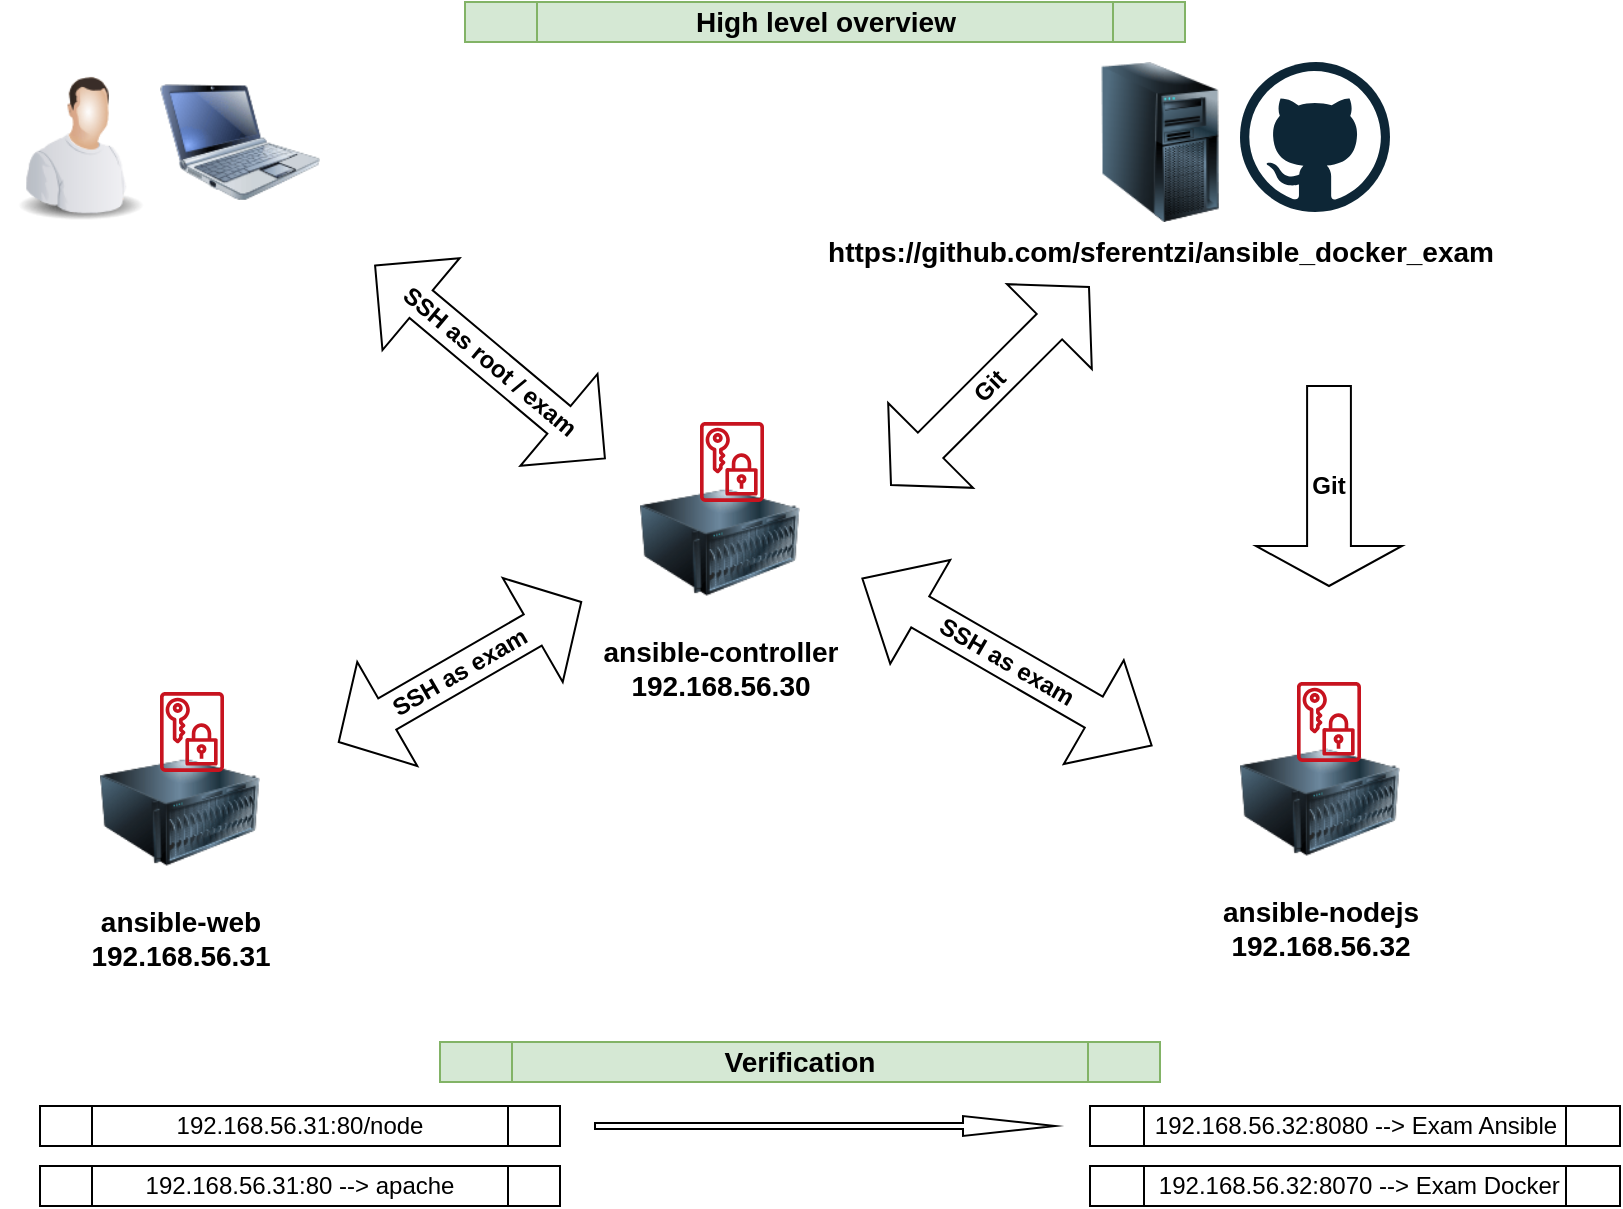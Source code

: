 <mxfile version="12.3.3" type="github" pages="1">
  <diagram id="L1c6QgTKYNoORSt2MQud" name="Page-1">
    <mxGraphModel dx="1182" dy="761" grid="1" gridSize="10" guides="1" tooltips="1" connect="1" arrows="1" fold="1" page="1" pageScale="1" pageWidth="850" pageHeight="1100" math="0" shadow="0">
      <root>
        <mxCell id="0"/>
        <mxCell id="1" parent="0"/>
        <mxCell id="F4Z1pNz7qUs1LK6xWluZ-1" value="" style="image;html=1;labelBackgroundColor=#ffffff;image=img/lib/clip_art/computers/Netbook_128x128.png" parent="1" vertex="1">
          <mxGeometry x="100" y="40" width="80" height="80" as="geometry"/>
        </mxCell>
        <mxCell id="F4Z1pNz7qUs1LK6xWluZ-2" value="&lt;font style=&quot;font-size: 14px&quot;&gt;&lt;b&gt;ansible-controller&lt;br&gt;192.168.56.30&lt;br&gt;&lt;/b&gt;&lt;/font&gt;" style="image;html=1;labelBackgroundColor=#ffffff;image=img/lib/clip_art/computers/Server_128x128.png" parent="1" vertex="1">
          <mxGeometry x="340" y="240" width="80" height="80" as="geometry"/>
        </mxCell>
        <mxCell id="F4Z1pNz7qUs1LK6xWluZ-3" value="&lt;font style=&quot;font-size: 14px&quot;&gt;&lt;b&gt;ansible-web&lt;br&gt;192.168.56.31&lt;br&gt;&lt;/b&gt;&lt;/font&gt;" style="image;html=1;labelBackgroundColor=#ffffff;image=img/lib/clip_art/computers/Server_128x128.png" parent="1" vertex="1">
          <mxGeometry x="70" y="375" width="80" height="80" as="geometry"/>
        </mxCell>
        <mxCell id="F4Z1pNz7qUs1LK6xWluZ-4" value="&lt;b&gt;&lt;font style=&quot;font-size: 14px&quot;&gt;ansible-nodejs&lt;br&gt;192.168.56.32&lt;br&gt;&lt;/font&gt;&lt;/b&gt;" style="image;html=1;labelBackgroundColor=#ffffff;image=img/lib/clip_art/computers/Server_128x128.png" parent="1" vertex="1">
          <mxGeometry x="640" y="370" width="80" height="80" as="geometry"/>
        </mxCell>
        <mxCell id="F4Z1pNz7qUs1LK6xWluZ-5" value="&lt;font style=&quot;font-size: 14px&quot;&gt;&lt;b&gt;https://github.com/sferentzi/ansible_docker_exam&lt;/b&gt;&lt;/font&gt;" style="image;html=1;labelBackgroundColor=#ffffff;image=img/lib/clip_art/computers/Server_Tower_128x128.png" parent="1" vertex="1">
          <mxGeometry x="560" y="40" width="80" height="80" as="geometry"/>
        </mxCell>
        <mxCell id="mxpZVYRGwFoeAoN_xsZh-1" value="" style="image;html=1;labelBackgroundColor=#ffffff;image=img/lib/clip_art/people/Worker_Man_128x128.png" parent="1" vertex="1">
          <mxGeometry x="20" y="40" width="80" height="80" as="geometry"/>
        </mxCell>
        <mxCell id="mxpZVYRGwFoeAoN_xsZh-2" value="" style="dashed=0;outlineConnect=0;html=1;align=center;labelPosition=center;verticalLabelPosition=bottom;verticalAlign=top;shape=mxgraph.weblogos.github" parent="1" vertex="1">
          <mxGeometry x="640" y="40" width="75" height="75" as="geometry"/>
        </mxCell>
        <mxCell id="P4Erm-toOCTM8WnYmhQi-5" value="&lt;b&gt;Git&lt;/b&gt;" style="shape=doubleArrow;whiteSpace=wrap;html=1;rotation=-45;" parent="1" vertex="1">
          <mxGeometry x="445" y="172" width="140" height="60" as="geometry"/>
        </mxCell>
        <mxCell id="P4Erm-toOCTM8WnYmhQi-6" value="&lt;b&gt;SSH as root / exam&lt;br&gt;&lt;/b&gt;" style="shape=doubleArrow;whiteSpace=wrap;html=1;rotation=40;" parent="1" vertex="1">
          <mxGeometry x="190" y="160" width="150" height="60" as="geometry"/>
        </mxCell>
        <mxCell id="P4Erm-toOCTM8WnYmhQi-7" value="&lt;b&gt;SSH as exam&lt;/b&gt;" style="shape=doubleArrow;whiteSpace=wrap;html=1;rotation=-30;" parent="1" vertex="1">
          <mxGeometry x="180" y="315" width="140" height="60" as="geometry"/>
        </mxCell>
        <mxCell id="P4Erm-toOCTM8WnYmhQi-8" value="&lt;b&gt;SSH as exam&lt;/b&gt;" style="shape=doubleArrow;whiteSpace=wrap;html=1;rotation=30;" parent="1" vertex="1">
          <mxGeometry x="440" y="310" width="167" height="60" as="geometry"/>
        </mxCell>
        <mxCell id="54nYr1uJv7uDRDI7kn5p-3" value="192.168.56.32:8080 --&amp;gt; Exam Ansible" style="shape=process;whiteSpace=wrap;html=1;backgroundOutline=1;" parent="1" vertex="1">
          <mxGeometry x="565" y="562" width="265" height="20" as="geometry"/>
        </mxCell>
        <mxCell id="54nYr1uJv7uDRDI7kn5p-4" value="192.168.56.31:80/node" style="shape=process;whiteSpace=wrap;html=1;backgroundOutline=1;" parent="1" vertex="1">
          <mxGeometry x="40" y="562" width="260" height="20" as="geometry"/>
        </mxCell>
        <mxCell id="54nYr1uJv7uDRDI7kn5p-6" value="&lt;b&gt;Git&lt;/b&gt;" style="shape=singleArrow;direction=south;whiteSpace=wrap;html=1;" parent="1" vertex="1">
          <mxGeometry x="648" y="202" width="73" height="100" as="geometry"/>
        </mxCell>
        <mxCell id="54nYr1uJv7uDRDI7kn5p-7" value="" style="outlineConnect=0;fontColor=#232F3E;gradientColor=none;fillColor=#C7131F;strokeColor=none;dashed=0;verticalLabelPosition=bottom;verticalAlign=top;align=center;html=1;fontSize=12;fontStyle=0;aspect=fixed;pointerEvents=1;shape=mxgraph.aws4.data_encryption_key;" parent="1" vertex="1">
          <mxGeometry x="100" y="355" width="32" height="40" as="geometry"/>
        </mxCell>
        <mxCell id="54nYr1uJv7uDRDI7kn5p-8" value="" style="outlineConnect=0;fontColor=#232F3E;gradientColor=none;fillColor=#C7131F;strokeColor=none;dashed=0;verticalLabelPosition=bottom;verticalAlign=top;align=center;html=1;fontSize=12;fontStyle=0;aspect=fixed;pointerEvents=1;shape=mxgraph.aws4.data_encryption_key;" parent="1" vertex="1">
          <mxGeometry x="668.5" y="350" width="32" height="40" as="geometry"/>
        </mxCell>
        <mxCell id="54nYr1uJv7uDRDI7kn5p-10" value="" style="outlineConnect=0;fontColor=#232F3E;gradientColor=none;fillColor=#C7131F;strokeColor=none;dashed=0;verticalLabelPosition=bottom;verticalAlign=top;align=center;html=1;fontSize=12;fontStyle=0;aspect=fixed;pointerEvents=1;shape=mxgraph.aws4.data_encryption_key;" parent="1" vertex="1">
          <mxGeometry x="370" y="220" width="32" height="40" as="geometry"/>
        </mxCell>
        <mxCell id="54nYr1uJv7uDRDI7kn5p-11" value="192.168.56.31:80 --&amp;gt; apache" style="shape=process;whiteSpace=wrap;html=1;backgroundOutline=1;" parent="1" vertex="1">
          <mxGeometry x="40" y="592" width="260" height="20" as="geometry"/>
        </mxCell>
        <mxCell id="54nYr1uJv7uDRDI7kn5p-12" value="&amp;nbsp;192.168.56.32:8070 --&amp;gt; Exam Docker" style="shape=process;whiteSpace=wrap;html=1;backgroundOutline=1;fillColor=none;strokeColor=#000000;" parent="1" vertex="1">
          <mxGeometry x="565" y="592" width="265" height="20" as="geometry"/>
        </mxCell>
        <mxCell id="54nYr1uJv7uDRDI7kn5p-14" value="" style="shape=singleArrow;whiteSpace=wrap;html=1;" parent="1" vertex="1">
          <mxGeometry x="317.5" y="567" width="230" height="10" as="geometry"/>
        </mxCell>
        <mxCell id="54nYr1uJv7uDRDI7kn5p-16" value="&lt;b&gt;&lt;font style=&quot;font-size: 14px&quot;&gt;Verification&lt;/font&gt;&lt;/b&gt;" style="shape=process;whiteSpace=wrap;html=1;backgroundOutline=1;fillColor=#d5e8d4;strokeColor=#82b366;" parent="1" vertex="1">
          <mxGeometry x="240" y="530" width="360" height="20" as="geometry"/>
        </mxCell>
        <mxCell id="54nYr1uJv7uDRDI7kn5p-19" value="&lt;b&gt;&lt;font style=&quot;font-size: 14px&quot;&gt;High level overview&lt;/font&gt;&lt;/b&gt;" style="shape=process;whiteSpace=wrap;html=1;backgroundOutline=1;fillColor=#d5e8d4;strokeColor=#82b366;" parent="1" vertex="1">
          <mxGeometry x="252.5" y="10" width="360" height="20" as="geometry"/>
        </mxCell>
        <mxCell id="54nYr1uJv7uDRDI7kn5p-21" value="" style="shape=image;html=1;verticalAlign=top;verticalLabelPosition=bottom;labelBackgroundColor=#ffffff;imageAspect=0;aspect=fixed;image=https://cdn1.iconfinder.com/data/icons/social-media-2106/24/social_media_social_media_logo_docker-128.png;imageBackground=none;" parent="1" vertex="1">
          <mxGeometry x="715" y="345" width="48" height="48" as="geometry"/>
        </mxCell>
      </root>
    </mxGraphModel>
  </diagram>
</mxfile>
